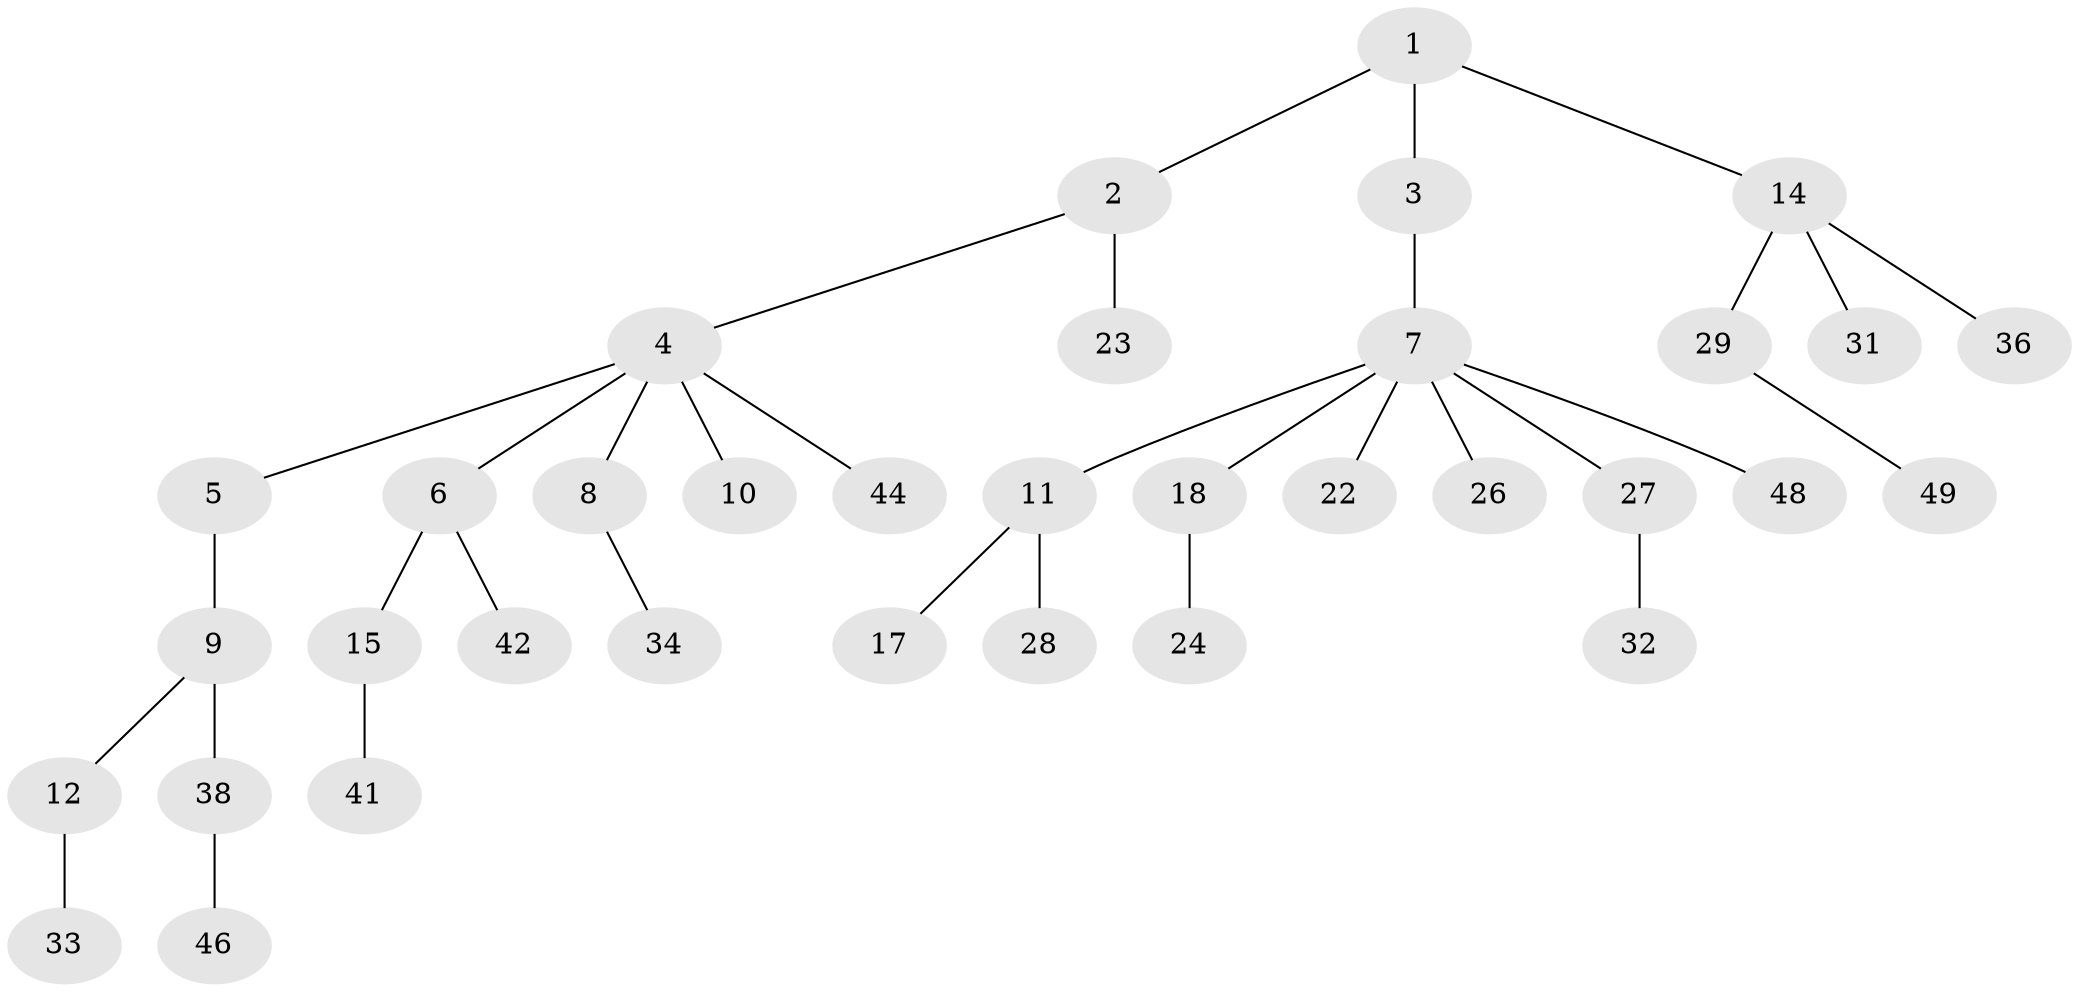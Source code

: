 // original degree distribution, {4: 0.09803921568627451, 2: 0.35294117647058826, 7: 0.0196078431372549, 3: 0.058823529411764705, 1: 0.45098039215686275, 5: 0.0196078431372549}
// Generated by graph-tools (version 1.1) at 2025/11/02/27/25 16:11:27]
// undirected, 35 vertices, 34 edges
graph export_dot {
graph [start="1"]
  node [color=gray90,style=filled];
  1 [super="+25"];
  2 [super="+13"];
  3;
  4 [super="+50"];
  5;
  6 [super="+45"];
  7 [super="+16"];
  8;
  9;
  10;
  11 [super="+39"];
  12 [super="+30"];
  14 [super="+21"];
  15 [super="+35"];
  17 [super="+20"];
  18 [super="+19"];
  22;
  23 [super="+40"];
  24 [super="+37"];
  26 [super="+51"];
  27;
  28;
  29;
  31 [super="+43"];
  32;
  33 [super="+47"];
  34;
  36;
  38;
  41;
  42;
  44;
  46;
  48;
  49;
  1 -- 2;
  1 -- 3;
  1 -- 14;
  2 -- 4;
  2 -- 23;
  3 -- 7;
  4 -- 5;
  4 -- 6;
  4 -- 8;
  4 -- 10;
  4 -- 44;
  5 -- 9;
  6 -- 15;
  6 -- 42;
  7 -- 11;
  7 -- 48;
  7 -- 18;
  7 -- 22;
  7 -- 26;
  7 -- 27;
  8 -- 34;
  9 -- 12;
  9 -- 38;
  11 -- 17;
  11 -- 28;
  12 -- 33;
  14 -- 31;
  14 -- 36;
  14 -- 29;
  15 -- 41;
  18 -- 24;
  27 -- 32;
  29 -- 49;
  38 -- 46;
}
